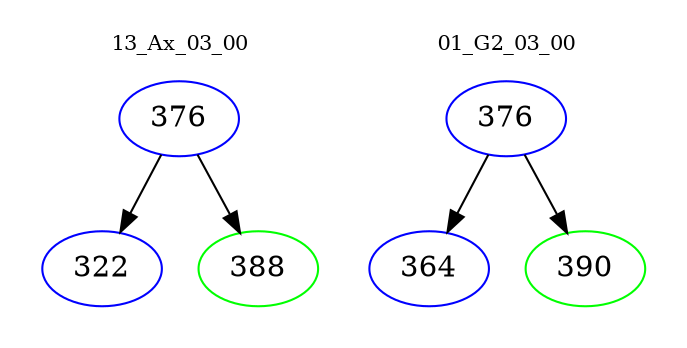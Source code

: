 digraph{
subgraph cluster_0 {
color = white
label = "13_Ax_03_00";
fontsize=10;
T0_376 [label="376", color="blue"]
T0_376 -> T0_322 [color="black"]
T0_322 [label="322", color="blue"]
T0_376 -> T0_388 [color="black"]
T0_388 [label="388", color="green"]
}
subgraph cluster_1 {
color = white
label = "01_G2_03_00";
fontsize=10;
T1_376 [label="376", color="blue"]
T1_376 -> T1_364 [color="black"]
T1_364 [label="364", color="blue"]
T1_376 -> T1_390 [color="black"]
T1_390 [label="390", color="green"]
}
}
